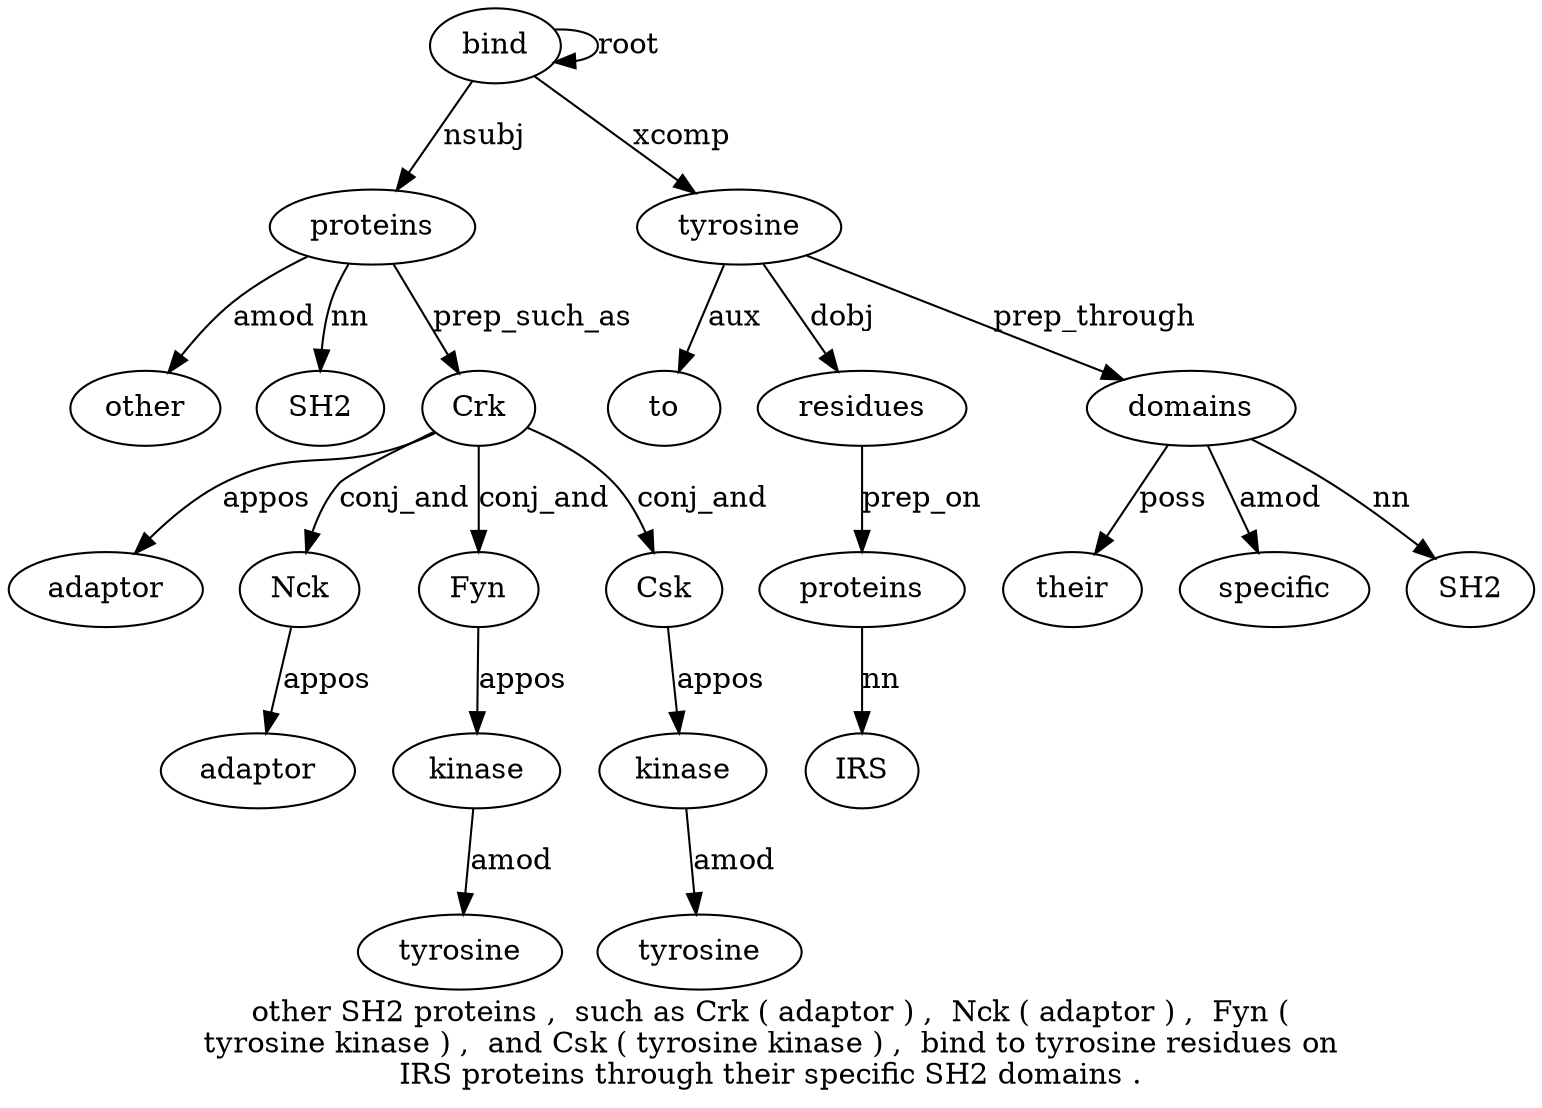 digraph "other SH2 proteins ,  such as Crk ( adaptor ) ,  Nck ( adaptor ) ,  Fyn ( tyrosine kinase ) ,  and Csk ( tyrosine kinase ) ,  bind to tyrosine residues on IRS proteins through their specific SH2 domains ." {
label="other SH2 proteins ,  such as Crk ( adaptor ) ,  Nck ( adaptor ) ,  Fyn (
tyrosine kinase ) ,  and Csk ( tyrosine kinase ) ,  bind to tyrosine residues on
IRS proteins through their specific SH2 domains .";
proteins3 [style=filled, fillcolor=white, label=proteins];
other1 [style=filled, fillcolor=white, label=other];
proteins3 -> other1  [label=amod];
SH2 [style=filled, fillcolor=white, label=SH2];
proteins3 -> SH2  [label=nn];
bind30 [style=filled, fillcolor=white, label=bind];
bind30 -> proteins3  [label=nsubj];
Crk7 [style=filled, fillcolor=white, label=Crk];
proteins3 -> Crk7  [label=prep_such_as];
adaptor9 [style=filled, fillcolor=white, label=adaptor];
Crk7 -> adaptor9  [label=appos];
Nck12 [style=filled, fillcolor=white, label=Nck];
Crk7 -> Nck12  [label=conj_and];
adaptor14 [style=filled, fillcolor=white, label=adaptor];
Nck12 -> adaptor14  [label=appos];
Fyn17 [style=filled, fillcolor=white, label=Fyn];
Crk7 -> Fyn17  [label=conj_and];
kinase20 [style=filled, fillcolor=white, label=kinase];
tyrosine19 [style=filled, fillcolor=white, label=tyrosine];
kinase20 -> tyrosine19  [label=amod];
Fyn17 -> kinase20  [label=appos];
Csk24 [style=filled, fillcolor=white, label=Csk];
Crk7 -> Csk24  [label=conj_and];
kinase27 [style=filled, fillcolor=white, label=kinase];
tyrosine26 [style=filled, fillcolor=white, label=tyrosine];
kinase27 -> tyrosine26  [label=amod];
Csk24 -> kinase27  [label=appos];
bind30 -> bind30  [label=root];
tyrosine32 [style=filled, fillcolor=white, label=tyrosine];
to31 [style=filled, fillcolor=white, label=to];
tyrosine32 -> to31  [label=aux];
bind30 -> tyrosine32  [label=xcomp];
residues33 [style=filled, fillcolor=white, label=residues];
tyrosine32 -> residues33  [label=dobj];
proteins36 [style=filled, fillcolor=white, label=proteins];
IRS35 [style=filled, fillcolor=white, label=IRS];
proteins36 -> IRS35  [label=nn];
residues33 -> proteins36  [label=prep_on];
domains41 [style=filled, fillcolor=white, label=domains];
their38 [style=filled, fillcolor=white, label=their];
domains41 -> their38  [label=poss];
specific39 [style=filled, fillcolor=white, label=specific];
domains41 -> specific39  [label=amod];
SH240 [style=filled, fillcolor=white, label=SH2];
domains41 -> SH240  [label=nn];
tyrosine32 -> domains41  [label=prep_through];
}
